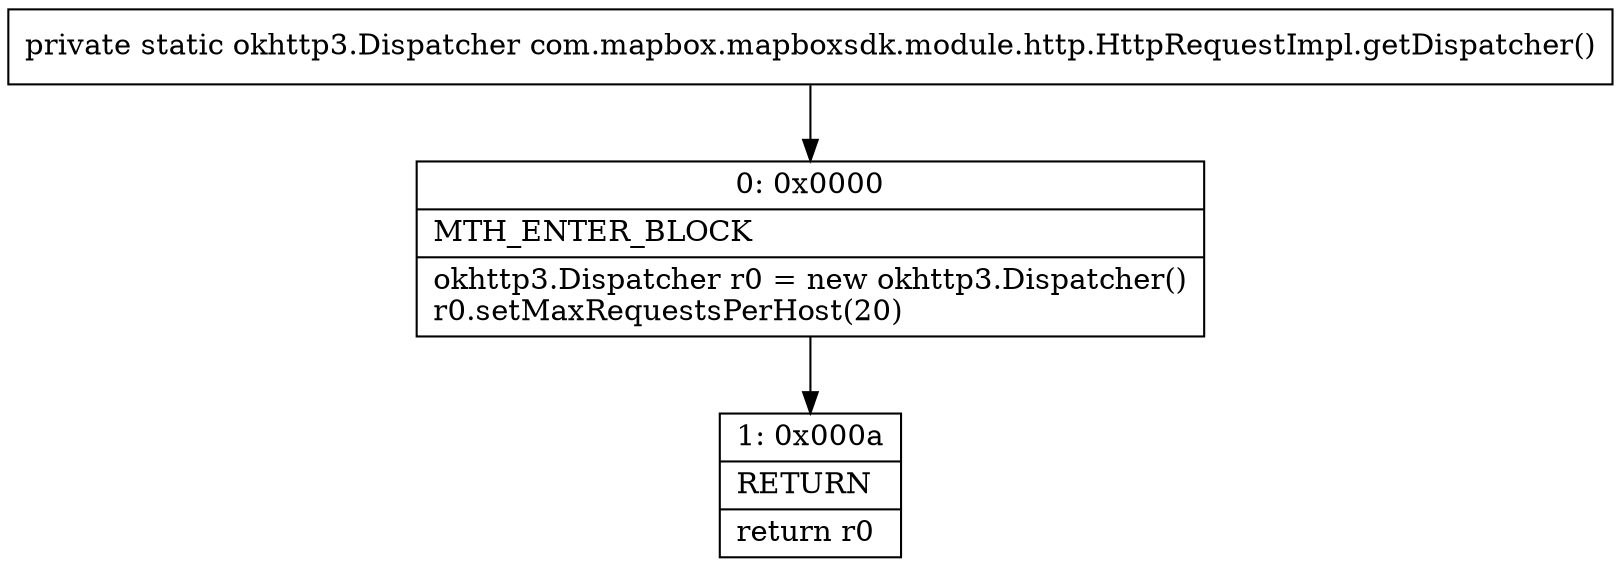 digraph "CFG forcom.mapbox.mapboxsdk.module.http.HttpRequestImpl.getDispatcher()Lokhttp3\/Dispatcher;" {
Node_0 [shape=record,label="{0\:\ 0x0000|MTH_ENTER_BLOCK\l|okhttp3.Dispatcher r0 = new okhttp3.Dispatcher()\lr0.setMaxRequestsPerHost(20)\l}"];
Node_1 [shape=record,label="{1\:\ 0x000a|RETURN\l|return r0\l}"];
MethodNode[shape=record,label="{private static okhttp3.Dispatcher com.mapbox.mapboxsdk.module.http.HttpRequestImpl.getDispatcher() }"];
MethodNode -> Node_0;
Node_0 -> Node_1;
}

